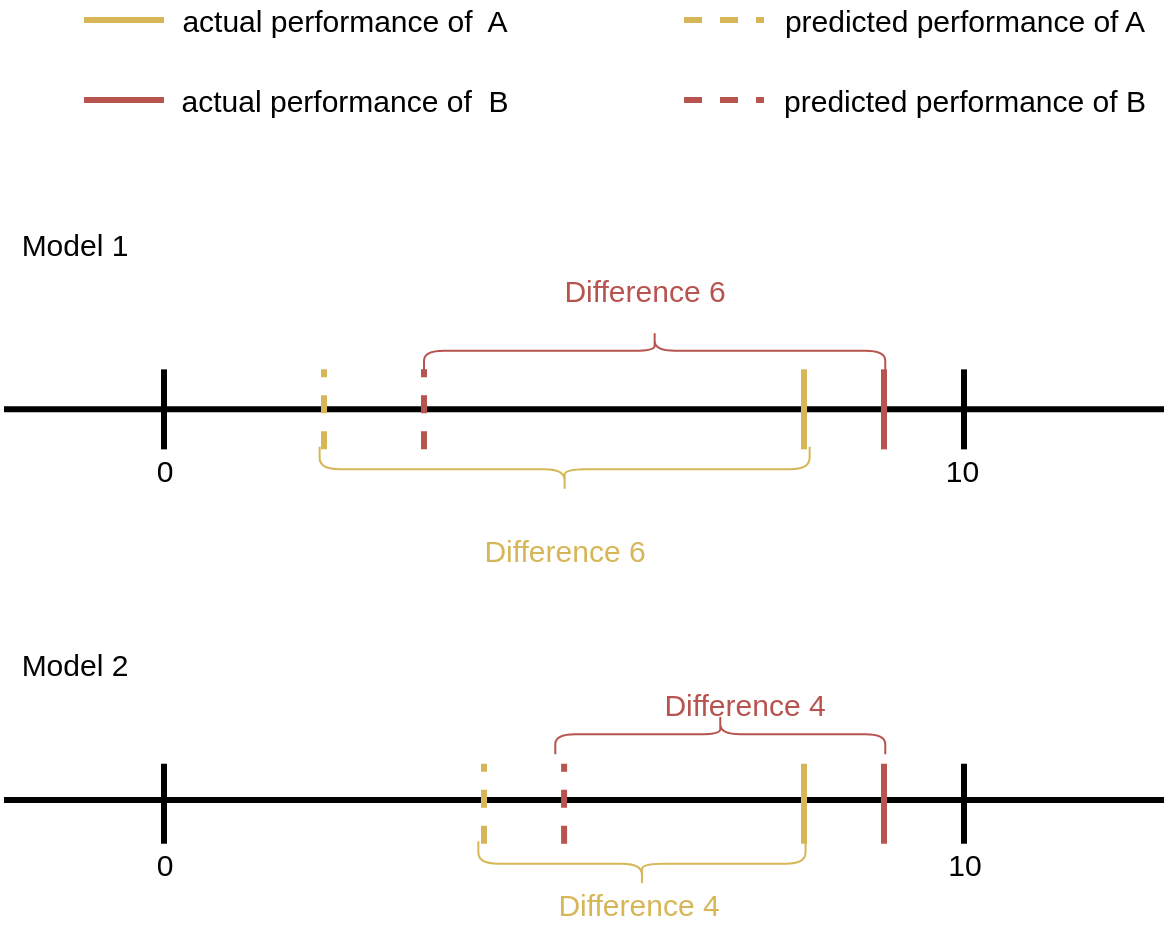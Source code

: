 <mxfile version="15.8.5" type="github">
  <diagram id="wJYQPsD9jcsWrftzUFGD" name="Page-1">
    <mxGraphModel dx="1178" dy="659" grid="1" gridSize="10" guides="1" tooltips="1" connect="1" arrows="1" fold="1" page="1" pageScale="1" pageWidth="827" pageHeight="1169" math="0" shadow="0">
      <root>
        <mxCell id="0" />
        <mxCell id="1" parent="0" />
        <mxCell id="GjHyXNtXgBFrburk5asW-2" value="" style="endArrow=none;html=1;rounded=0;strokeWidth=3;" edge="1" parent="1">
          <mxGeometry width="50" height="50" relative="1" as="geometry">
            <mxPoint x="120" y="574.68" as="sourcePoint" />
            <mxPoint x="120" y="534.68" as="targetPoint" />
          </mxGeometry>
        </mxCell>
        <mxCell id="GjHyXNtXgBFrburk5asW-3" value="" style="endArrow=none;html=1;rounded=0;strokeWidth=3;" edge="1" parent="1">
          <mxGeometry width="50" height="50" relative="1" as="geometry">
            <mxPoint x="40" y="554.68" as="sourcePoint" />
            <mxPoint x="620" y="554.68" as="targetPoint" />
          </mxGeometry>
        </mxCell>
        <mxCell id="GjHyXNtXgBFrburk5asW-4" value="" style="endArrow=none;html=1;rounded=0;strokeWidth=3;" edge="1" parent="1">
          <mxGeometry width="50" height="50" relative="1" as="geometry">
            <mxPoint x="520" y="574.68" as="sourcePoint" />
            <mxPoint x="520" y="534.68" as="targetPoint" />
          </mxGeometry>
        </mxCell>
        <mxCell id="GjHyXNtXgBFrburk5asW-6" value="&lt;font style=&quot;font-size: 15px&quot;&gt;0&lt;/font&gt;" style="text;html=1;align=center;verticalAlign=middle;resizable=0;points=[];autosize=1;strokeColor=none;fillColor=none;" vertex="1" parent="1">
          <mxGeometry x="110" y="574.68" width="20" height="20" as="geometry" />
        </mxCell>
        <mxCell id="GjHyXNtXgBFrburk5asW-7" value="10&amp;nbsp; &amp;nbsp;" style="text;html=1;align=center;verticalAlign=middle;resizable=0;points=[];autosize=1;strokeColor=none;fillColor=none;fontSize=15;" vertex="1" parent="1">
          <mxGeometry x="505" y="574.68" width="40" height="20" as="geometry" />
        </mxCell>
        <mxCell id="GjHyXNtXgBFrburk5asW-8" value="" style="endArrow=none;html=1;rounded=0;fontSize=15;strokeWidth=3;fillColor=#fff2cc;strokeColor=#d6b656;" edge="1" parent="1">
          <mxGeometry width="50" height="50" relative="1" as="geometry">
            <mxPoint x="80" y="360" as="sourcePoint" />
            <mxPoint x="120" y="360" as="targetPoint" />
          </mxGeometry>
        </mxCell>
        <mxCell id="GjHyXNtXgBFrburk5asW-9" value="" style="endArrow=none;html=1;rounded=0;fontSize=15;strokeWidth=3;fillColor=#f8cecc;strokeColor=#b85450;" edge="1" parent="1">
          <mxGeometry width="50" height="50" relative="1" as="geometry">
            <mxPoint x="80" y="400" as="sourcePoint" />
            <mxPoint x="120" y="400" as="targetPoint" />
          </mxGeometry>
        </mxCell>
        <mxCell id="GjHyXNtXgBFrburk5asW-10" value="actual performance of&amp;nbsp; A" style="text;html=1;align=center;verticalAlign=middle;resizable=0;points=[];autosize=1;strokeColor=none;fillColor=none;fontSize=15;" vertex="1" parent="1">
          <mxGeometry x="120" y="350" width="180" height="20" as="geometry" />
        </mxCell>
        <mxCell id="GjHyXNtXgBFrburk5asW-11" value="actual performance of&amp;nbsp; B" style="text;html=1;align=center;verticalAlign=middle;resizable=0;points=[];autosize=1;strokeColor=none;fillColor=none;fontSize=15;" vertex="1" parent="1">
          <mxGeometry x="120" y="390" width="180" height="20" as="geometry" />
        </mxCell>
        <mxCell id="GjHyXNtXgBFrburk5asW-12" value="" style="endArrow=none;html=1;rounded=0;fontSize=15;strokeWidth=3;fillColor=#fff2cc;strokeColor=#d6b656;" edge="1" parent="1">
          <mxGeometry width="50" height="50" relative="1" as="geometry">
            <mxPoint x="440" y="534.68" as="sourcePoint" />
            <mxPoint x="440" y="574.68" as="targetPoint" />
          </mxGeometry>
        </mxCell>
        <mxCell id="GjHyXNtXgBFrburk5asW-13" value="" style="endArrow=none;html=1;rounded=0;fontSize=15;strokeWidth=3;fillColor=#f8cecc;strokeColor=#b85450;" edge="1" parent="1">
          <mxGeometry width="50" height="50" relative="1" as="geometry">
            <mxPoint x="480" y="574.68" as="sourcePoint" />
            <mxPoint x="480" y="534.68" as="targetPoint" />
          </mxGeometry>
        </mxCell>
        <mxCell id="GjHyXNtXgBFrburk5asW-14" value="" style="endArrow=none;dashed=1;html=1;rounded=0;fontSize=15;strokeWidth=3;fillColor=#fff2cc;strokeColor=#d6b656;" edge="1" parent="1">
          <mxGeometry width="50" height="50" relative="1" as="geometry">
            <mxPoint x="380" y="360" as="sourcePoint" />
            <mxPoint x="420" y="360" as="targetPoint" />
          </mxGeometry>
        </mxCell>
        <mxCell id="GjHyXNtXgBFrburk5asW-16" value="" style="endArrow=none;dashed=1;html=1;rounded=0;fontSize=15;strokeWidth=3;fillColor=#f8cecc;strokeColor=#b85450;" edge="1" parent="1">
          <mxGeometry width="50" height="50" relative="1" as="geometry">
            <mxPoint x="380" y="400" as="sourcePoint" />
            <mxPoint x="420" y="400" as="targetPoint" />
          </mxGeometry>
        </mxCell>
        <mxCell id="GjHyXNtXgBFrburk5asW-17" value="predicted performance of B" style="text;html=1;align=center;verticalAlign=middle;resizable=0;points=[];autosize=1;strokeColor=none;fillColor=none;fontSize=15;" vertex="1" parent="1">
          <mxGeometry x="420" y="390" width="200" height="20" as="geometry" />
        </mxCell>
        <mxCell id="GjHyXNtXgBFrburk5asW-18" value="" style="endArrow=none;dashed=1;html=1;rounded=0;fontSize=15;strokeWidth=3;fillColor=#fff2cc;strokeColor=#d6b656;" edge="1" parent="1">
          <mxGeometry width="50" height="50" relative="1" as="geometry">
            <mxPoint x="200" y="574.68" as="sourcePoint" />
            <mxPoint x="200" y="534.68" as="targetPoint" />
          </mxGeometry>
        </mxCell>
        <mxCell id="GjHyXNtXgBFrburk5asW-19" value="" style="endArrow=none;dashed=1;html=1;rounded=0;fontSize=15;strokeWidth=3;fillColor=#f8cecc;strokeColor=#b85450;" edge="1" parent="1">
          <mxGeometry width="50" height="50" relative="1" as="geometry">
            <mxPoint x="250" y="574.68" as="sourcePoint" />
            <mxPoint x="250" y="534.68" as="targetPoint" />
          </mxGeometry>
        </mxCell>
        <mxCell id="GjHyXNtXgBFrburk5asW-20" value="" style="endArrow=none;html=1;rounded=0;strokeWidth=3;" edge="1" parent="1">
          <mxGeometry width="50" height="50" relative="1" as="geometry">
            <mxPoint x="120" y="771.87" as="sourcePoint" />
            <mxPoint x="120" y="731.87" as="targetPoint" />
          </mxGeometry>
        </mxCell>
        <mxCell id="GjHyXNtXgBFrburk5asW-21" value="" style="endArrow=none;html=1;rounded=0;strokeWidth=3;" edge="1" parent="1">
          <mxGeometry width="50" height="50" relative="1" as="geometry">
            <mxPoint x="40" y="750" as="sourcePoint" />
            <mxPoint x="620" y="750" as="targetPoint" />
          </mxGeometry>
        </mxCell>
        <mxCell id="GjHyXNtXgBFrburk5asW-22" value="" style="endArrow=none;html=1;rounded=0;strokeWidth=3;" edge="1" parent="1">
          <mxGeometry width="50" height="50" relative="1" as="geometry">
            <mxPoint x="520" y="771.87" as="sourcePoint" />
            <mxPoint x="520" y="731.87" as="targetPoint" />
          </mxGeometry>
        </mxCell>
        <mxCell id="GjHyXNtXgBFrburk5asW-23" value="&lt;font style=&quot;font-size: 15px&quot;&gt;0&lt;/font&gt;" style="text;html=1;align=center;verticalAlign=middle;resizable=0;points=[];autosize=1;strokeColor=none;fillColor=none;" vertex="1" parent="1">
          <mxGeometry x="110" y="771.87" width="20" height="20" as="geometry" />
        </mxCell>
        <mxCell id="GjHyXNtXgBFrburk5asW-24" value="10" style="text;html=1;align=center;verticalAlign=middle;resizable=0;points=[];autosize=1;strokeColor=none;fillColor=none;fontSize=15;" vertex="1" parent="1">
          <mxGeometry x="505" y="771.87" width="30" height="20" as="geometry" />
        </mxCell>
        <mxCell id="GjHyXNtXgBFrburk5asW-25" value="" style="endArrow=none;html=1;rounded=0;fontSize=15;strokeWidth=3;fillColor=#fff2cc;strokeColor=#d6b656;" edge="1" parent="1">
          <mxGeometry width="50" height="50" relative="1" as="geometry">
            <mxPoint x="440" y="731.87" as="sourcePoint" />
            <mxPoint x="440" y="771.87" as="targetPoint" />
          </mxGeometry>
        </mxCell>
        <mxCell id="GjHyXNtXgBFrburk5asW-26" value="" style="endArrow=none;html=1;rounded=0;fontSize=15;strokeWidth=3;fillColor=#f8cecc;strokeColor=#b85450;" edge="1" parent="1">
          <mxGeometry width="50" height="50" relative="1" as="geometry">
            <mxPoint x="480" y="771.87" as="sourcePoint" />
            <mxPoint x="480" y="731.87" as="targetPoint" />
          </mxGeometry>
        </mxCell>
        <mxCell id="GjHyXNtXgBFrburk5asW-27" value="" style="endArrow=none;dashed=1;html=1;rounded=0;fontSize=15;strokeWidth=3;fillColor=#fff2cc;strokeColor=#d6b656;" edge="1" parent="1">
          <mxGeometry width="50" height="50" relative="1" as="geometry">
            <mxPoint x="280" y="771.87" as="sourcePoint" />
            <mxPoint x="280" y="731.87" as="targetPoint" />
          </mxGeometry>
        </mxCell>
        <mxCell id="GjHyXNtXgBFrburk5asW-28" value="" style="endArrow=none;dashed=1;html=1;rounded=0;fontSize=15;strokeWidth=3;fillColor=#f8cecc;strokeColor=#b85450;" edge="1" parent="1">
          <mxGeometry width="50" height="50" relative="1" as="geometry">
            <mxPoint x="320.06" y="771.87" as="sourcePoint" />
            <mxPoint x="320.06" y="731.87" as="targetPoint" />
            <Array as="points">
              <mxPoint x="320.03" y="759.37" />
            </Array>
          </mxGeometry>
        </mxCell>
        <mxCell id="GjHyXNtXgBFrburk5asW-29" value="" style="shape=curlyBracket;whiteSpace=wrap;html=1;rounded=1;fontSize=15;rotation=-90;fillColor=#fff2cc;strokeColor=#d6b656;" vertex="1" parent="1">
          <mxGeometry x="309.07" y="462.18" width="22.5" height="245" as="geometry" />
        </mxCell>
        <mxCell id="GjHyXNtXgBFrburk5asW-30" value="&lt;span style=&quot;color: rgb(214 , 182 , 86)&quot;&gt;Difference 6&lt;/span&gt;" style="text;html=1;align=center;verticalAlign=middle;resizable=0;points=[];autosize=1;strokeColor=none;fillColor=none;fontSize=15;" vertex="1" parent="1">
          <mxGeometry x="270" y="614.68" width="100" height="20" as="geometry" />
        </mxCell>
        <mxCell id="GjHyXNtXgBFrburk5asW-32" value="" style="shape=curlyBracket;whiteSpace=wrap;html=1;rounded=1;fontSize=15;rotation=-90;fillColor=#fff2cc;strokeColor=#d6b656;" vertex="1" parent="1">
          <mxGeometry x="347.73" y="700.08" width="22.5" height="163.59" as="geometry" />
        </mxCell>
        <mxCell id="GjHyXNtXgBFrburk5asW-33" value="&lt;span style=&quot;color: rgb(214 , 182 , 86)&quot;&gt;Difference 4&lt;/span&gt;" style="text;html=1;align=center;verticalAlign=middle;resizable=0;points=[];autosize=1;strokeColor=none;fillColor=none;fontSize=15;" vertex="1" parent="1">
          <mxGeometry x="307.19" y="791.87" width="100" height="20" as="geometry" />
        </mxCell>
        <mxCell id="GjHyXNtXgBFrburk5asW-35" value="" style="shape=curlyBracket;whiteSpace=wrap;html=1;rounded=1;fontSize=15;rotation=90;fillColor=#f8cecc;strokeColor=#b85450;" vertex="1" parent="1">
          <mxGeometry x="355.32" y="410" width="20" height="230.63" as="geometry" />
        </mxCell>
        <mxCell id="GjHyXNtXgBFrburk5asW-36" value="Difference 6" style="text;html=1;align=center;verticalAlign=middle;resizable=0;points=[];autosize=1;strokeColor=none;fillColor=none;fontSize=15;fontColor=#B85450;" vertex="1" parent="1">
          <mxGeometry x="310" y="484.68" width="100" height="20" as="geometry" />
        </mxCell>
        <mxCell id="GjHyXNtXgBFrburk5asW-41" value="" style="shape=curlyBracket;whiteSpace=wrap;html=1;rounded=1;fontSize=15;rotation=90;fillColor=#f8cecc;strokeColor=#b85450;" vertex="1" parent="1">
          <mxGeometry x="388.14" y="634.68" width="20" height="165" as="geometry" />
        </mxCell>
        <mxCell id="GjHyXNtXgBFrburk5asW-42" value="Difference 4" style="text;html=1;align=center;verticalAlign=middle;resizable=0;points=[];autosize=1;strokeColor=none;fillColor=none;fontSize=15;fontColor=#B85450;" vertex="1" parent="1">
          <mxGeometry x="360.32" y="691.87" width="100" height="20" as="geometry" />
        </mxCell>
        <mxCell id="GjHyXNtXgBFrburk5asW-43" value="Model 1" style="text;html=1;align=center;verticalAlign=middle;resizable=0;points=[];autosize=1;strokeColor=none;fillColor=none;fontSize=15;fontColor=#050202;" vertex="1" parent="1">
          <mxGeometry x="40" y="462.18" width="70" height="20" as="geometry" />
        </mxCell>
        <mxCell id="GjHyXNtXgBFrburk5asW-44" value="Model 2" style="text;html=1;align=center;verticalAlign=middle;resizable=0;points=[];autosize=1;strokeColor=none;fillColor=none;fontSize=15;fontColor=#050202;" vertex="1" parent="1">
          <mxGeometry x="40" y="671.87" width="70" height="20" as="geometry" />
        </mxCell>
        <mxCell id="GjHyXNtXgBFrburk5asW-45" value="predicted performance of A" style="text;html=1;align=center;verticalAlign=middle;resizable=0;points=[];autosize=1;strokeColor=none;fillColor=none;fontSize=15;fontColor=#050202;" vertex="1" parent="1">
          <mxGeometry x="420" y="350" width="200" height="20" as="geometry" />
        </mxCell>
      </root>
    </mxGraphModel>
  </diagram>
</mxfile>
